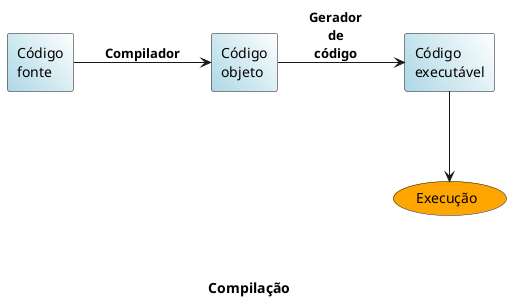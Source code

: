 @startuml

left to right direction

caption \n\n\n**Compilação**

rectangle "Código\nfonte" as codigoFonte #lightblue\white
rectangle "Código\nobjeto" as codigoObjeto #lightblue\white
rectangle "Código\nexecutável" as codigoExecutavel #lightblue\white
(Execução) as executavel #orange

''=========================  RELACOES  ==================================

codigoFonte --> codigoObjeto : **Compilador**
codigoObjeto --> codigoExecutavel : **Gerador**\n**de**\n**código**
codigoExecutavel -r-> executavel : \n\n

@enduml

